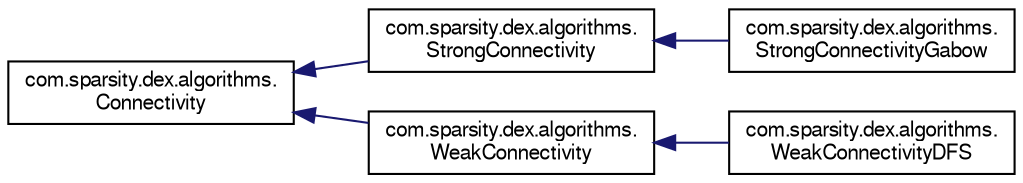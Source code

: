 digraph "Graphical Class Hierarchy"
{
  edge [fontname="FreeSans",fontsize="10",labelfontname="FreeSans",labelfontsize="10"];
  node [fontname="FreeSans",fontsize="10",shape=record];
  rankdir="LR";
  Node1 [label="com.sparsity.dex.algorithms.\lConnectivity",height=0.2,width=0.4,color="black", fillcolor="white", style="filled",URL="$classcom_1_1sparsity_1_1dex_1_1algorithms_1_1Connectivity.html",tooltip="Connectivity class."];
  Node1 -> Node2 [dir="back",color="midnightblue",fontsize="10",style="solid",fontname="FreeSans"];
  Node2 [label="com.sparsity.dex.algorithms.\lStrongConnectivity",height=0.2,width=0.4,color="black", fillcolor="white", style="filled",URL="$classcom_1_1sparsity_1_1dex_1_1algorithms_1_1StrongConnectivity.html",tooltip="StrongConnectivity class."];
  Node2 -> Node3 [dir="back",color="midnightblue",fontsize="10",style="solid",fontname="FreeSans"];
  Node3 [label="com.sparsity.dex.algorithms.\lStrongConnectivityGabow",height=0.2,width=0.4,color="black", fillcolor="white", style="filled",URL="$classcom_1_1sparsity_1_1dex_1_1algorithms_1_1StrongConnectivityGabow.html",tooltip="This class can be used to solve the problem of finding strongly connected components in a directed gr..."];
  Node1 -> Node4 [dir="back",color="midnightblue",fontsize="10",style="solid",fontname="FreeSans"];
  Node4 [label="com.sparsity.dex.algorithms.\lWeakConnectivity",height=0.2,width=0.4,color="black", fillcolor="white", style="filled",URL="$classcom_1_1sparsity_1_1dex_1_1algorithms_1_1WeakConnectivity.html",tooltip="WeakConnectivity class."];
  Node4 -> Node5 [dir="back",color="midnightblue",fontsize="10",style="solid",fontname="FreeSans"];
  Node5 [label="com.sparsity.dex.algorithms.\lWeakConnectivityDFS",height=0.2,width=0.4,color="black", fillcolor="white", style="filled",URL="$classcom_1_1sparsity_1_1dex_1_1algorithms_1_1WeakConnectivityDFS.html",tooltip="WeakConnectivityDFS class."];
}
